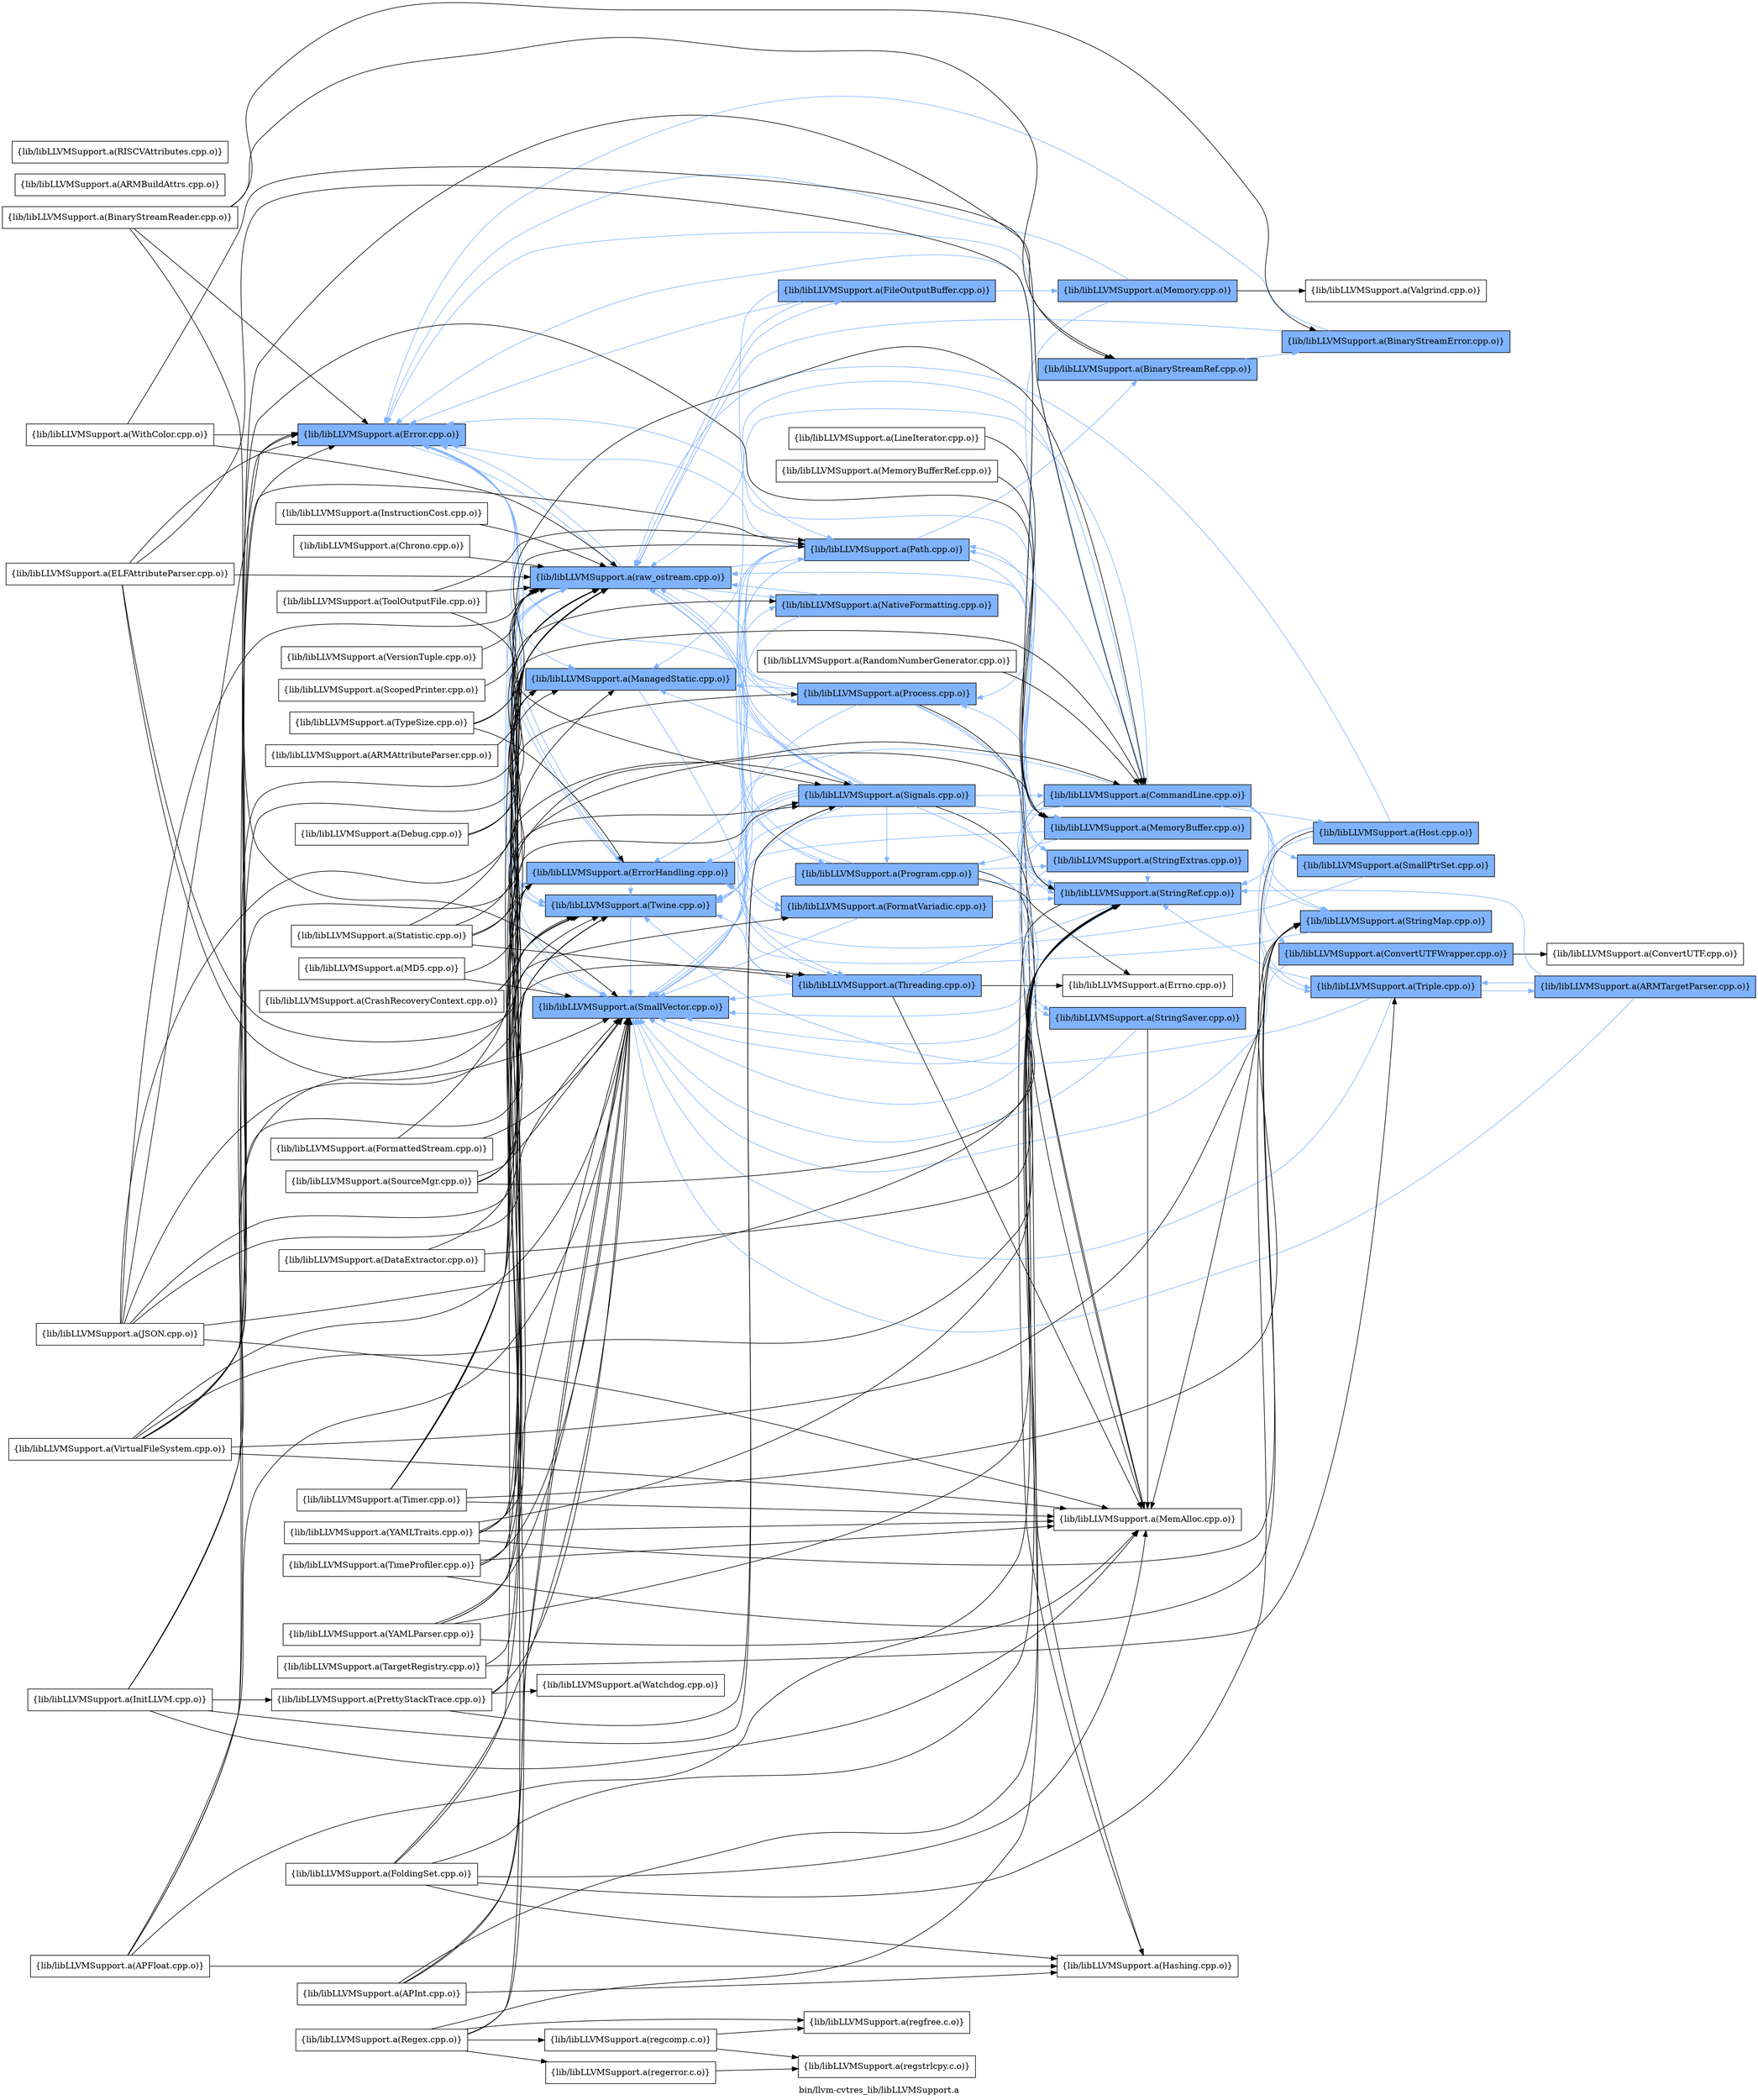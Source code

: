 digraph "bin/llvm-cvtres_lib/libLLVMSupport.a" {
	label="bin/llvm-cvtres_lib/libLLVMSupport.a";
	rankdir=LR;
	{ rank=same; Node0x56025f2bf998;  }
	{ rank=same; Node0x56025f2c0938; Node0x56025f2c2f58; Node0x56025f2c4038; Node0x56025f2c3a98; Node0x56025f2c7d78;  }
	{ rank=same; Node0x56025f2befe8; Node0x56025f2c2af8; Node0x56025f2c0d48; Node0x56025f2c14c8; Node0x56025f2c6518; Node0x56025f2bfc18; Node0x56025f2c01b8; Node0x56025f2bee58;  }
	{ rank=same; Node0x56025f2becc8; Node0x56025f2c2cd8; Node0x56025f2c34f8; Node0x56025f2c0e88; Node0x56025f2c25f8; Node0x56025f2c65b8; Node0x56025f2c27d8; Node0x56025f2c7648; Node0x56025f2be638; Node0x56025f2c1298;  }
	{ rank=same; Node0x56025f2be548; Node0x56025f2c4268; Node0x56025f2c2d78; Node0x56025f2c6f18; Node0x56025f2c6298; Node0x56025f2c0b18; Node0x56025f2c2918;  }
	{ rank=same; Node0x56025f2bf998;  }
	{ rank=same; Node0x56025f2c0938; Node0x56025f2c2f58; Node0x56025f2c4038; Node0x56025f2c3a98; Node0x56025f2c7d78;  }
	{ rank=same; Node0x56025f2befe8; Node0x56025f2c2af8; Node0x56025f2c0d48; Node0x56025f2c14c8; Node0x56025f2c6518; Node0x56025f2bfc18; Node0x56025f2c01b8; Node0x56025f2bee58;  }
	{ rank=same; Node0x56025f2becc8; Node0x56025f2c2cd8; Node0x56025f2c34f8; Node0x56025f2c0e88; Node0x56025f2c25f8; Node0x56025f2c65b8; Node0x56025f2c27d8; Node0x56025f2c7648; Node0x56025f2be638; Node0x56025f2c1298;  }
	{ rank=same; Node0x56025f2be548; Node0x56025f2c4268; Node0x56025f2c2d78; Node0x56025f2c6f18; Node0x56025f2c6298; Node0x56025f2c0b18; Node0x56025f2c2918;  }

	Node0x56025f2bf998 [shape=record,shape=box,group=1,style=filled,fillcolor="0.600000 0.5 1",label="{lib/libLLVMSupport.a(Error.cpp.o)}"];
	Node0x56025f2bf998 -> Node0x56025f2c0938[color="0.600000 0.5 1"];
	Node0x56025f2bf998 -> Node0x56025f2c2f58[color="0.600000 0.5 1"];
	Node0x56025f2bf998 -> Node0x56025f2c4038[color="0.600000 0.5 1"];
	Node0x56025f2bf998 -> Node0x56025f2c3a98[color="0.600000 0.5 1"];
	Node0x56025f2bf998 -> Node0x56025f2c7d78[color="0.600000 0.5 1"];
	Node0x56025f2c0d48 [shape=record,shape=box,group=1,style=filled,fillcolor="0.600000 0.5 1",label="{lib/libLLVMSupport.a(FileOutputBuffer.cpp.o)}"];
	Node0x56025f2c0d48 -> Node0x56025f2bf998[color="0.600000 0.5 1"];
	Node0x56025f2c0d48 -> Node0x56025f2c7d78[color="0.600000 0.5 1"];
	Node0x56025f2c0d48 -> Node0x56025f2c65b8[color="0.600000 0.5 1"];
	Node0x56025f2c0d48 -> Node0x56025f2bfc18[color="0.600000 0.5 1"];
	Node0x56025f2c2788 [shape=record,shape=box,group=0,label="{lib/libLLVMSupport.a(InitLLVM.cpp.o)}"];
	Node0x56025f2c2788 -> Node0x56025f2c0938;
	Node0x56025f2c2788 -> Node0x56025f2c2f58;
	Node0x56025f2c2788 -> Node0x56025f2c2cd8;
	Node0x56025f2c2788 -> Node0x56025f2c4f38;
	Node0x56025f2c2788 -> Node0x56025f2befe8;
	Node0x56025f2c2cd8 [shape=record,shape=box,group=0,label="{lib/libLLVMSupport.a(MemAlloc.cpp.o)}"];
	Node0x56025f2c34f8 [shape=record,shape=box,group=1,style=filled,fillcolor="0.600000 0.5 1",label="{lib/libLLVMSupport.a(MemoryBuffer.cpp.o)}"];
	Node0x56025f2c34f8 -> Node0x56025f2bf998[color="0.600000 0.5 1"];
	Node0x56025f2c34f8 -> Node0x56025f2c4038[color="0.600000 0.5 1"];
	Node0x56025f2c34f8 -> Node0x56025f2c3a98[color="0.600000 0.5 1"];
	Node0x56025f2c34f8 -> Node0x56025f2bfc18[color="0.600000 0.5 1"];
	Node0x56025f2c34f8 -> Node0x56025f2c01b8[color="0.600000 0.5 1"];
	Node0x56025f2c34f8 -> Node0x56025f2bee58[color="0.600000 0.5 1"];
	Node0x56025f2c3ae8 [shape=record,shape=box,group=0,label="{lib/libLLVMSupport.a(ScopedPrinter.cpp.o)}"];
	Node0x56025f2c3ae8 -> Node0x56025f2c7d78;
	Node0x56025f2c4038 [shape=record,shape=box,group=1,style=filled,fillcolor="0.600000 0.5 1",label="{lib/libLLVMSupport.a(SmallVector.cpp.o)}"];
	Node0x56025f2c4038 -> Node0x56025f2c0938[color="0.600000 0.5 1"];
	Node0x56025f2c0e88 [shape=record,shape=box,group=1,style=filled,fillcolor="0.600000 0.5 1",label="{lib/libLLVMSupport.a(StringRef.cpp.o)}"];
	Node0x56025f2c0e88 -> Node0x56025f2bf998[color="0.600000 0.5 1"];
	Node0x56025f2c0e88 -> Node0x56025f2c4038[color="0.600000 0.5 1"];
	Node0x56025f2c0e88 -> Node0x56025f2c7648;
	Node0x56025f2c3a98 [shape=record,shape=box,group=1,style=filled,fillcolor="0.600000 0.5 1",label="{lib/libLLVMSupport.a(Twine.cpp.o)}"];
	Node0x56025f2c3a98 -> Node0x56025f2c4038[color="0.600000 0.5 1"];
	Node0x56025f2c3a98 -> Node0x56025f2c7d78[color="0.600000 0.5 1"];
	Node0x56025f2c7d78 [shape=record,shape=box,group=1,style=filled,fillcolor="0.600000 0.5 1",label="{lib/libLLVMSupport.a(raw_ostream.cpp.o)}"];
	Node0x56025f2c7d78 -> Node0x56025f2bf998[color="0.600000 0.5 1"];
	Node0x56025f2c7d78 -> Node0x56025f2c0938[color="0.600000 0.5 1"];
	Node0x56025f2c7d78 -> Node0x56025f2c0d48[color="0.600000 0.5 1"];
	Node0x56025f2c7d78 -> Node0x56025f2c14c8[color="0.600000 0.5 1"];
	Node0x56025f2c7d78 -> Node0x56025f2c6518[color="0.600000 0.5 1"];
	Node0x56025f2c7d78 -> Node0x56025f2c4038[color="0.600000 0.5 1"];
	Node0x56025f2c7d78 -> Node0x56025f2c3a98[color="0.600000 0.5 1"];
	Node0x56025f2c7d78 -> Node0x56025f2bfc18[color="0.600000 0.5 1"];
	Node0x56025f2c7d78 -> Node0x56025f2c01b8[color="0.600000 0.5 1"];
	Node0x56025f2c7d78 -> Node0x56025f2bee58[color="0.600000 0.5 1"];
	Node0x56025f2bfc18 [shape=record,shape=box,group=1,style=filled,fillcolor="0.600000 0.5 1",label="{lib/libLLVMSupport.a(Path.cpp.o)}"];
	Node0x56025f2bfc18 -> Node0x56025f2c27d8[color="0.600000 0.5 1"];
	Node0x56025f2bfc18 -> Node0x56025f2bf998[color="0.600000 0.5 1"];
	Node0x56025f2bfc18 -> Node0x56025f2c4038[color="0.600000 0.5 1"];
	Node0x56025f2bfc18 -> Node0x56025f2c0e88[color="0.600000 0.5 1"];
	Node0x56025f2bfc18 -> Node0x56025f2c3a98[color="0.600000 0.5 1"];
	Node0x56025f2bfc18 -> Node0x56025f2c01b8[color="0.600000 0.5 1"];
	Node0x56025f2bfc18 -> Node0x56025f2befe8[color="0.600000 0.5 1"];
	Node0x56025f2c2918 [shape=record,shape=box,group=1,style=filled,fillcolor="0.600000 0.5 1",label="{lib/libLLVMSupport.a(BinaryStreamError.cpp.o)}"];
	Node0x56025f2c2918 -> Node0x56025f2bf998[color="0.600000 0.5 1"];
	Node0x56025f2c2918 -> Node0x56025f2c7d78[color="0.600000 0.5 1"];
	Node0x56025f2c2f08 [shape=record,shape=box,group=0,label="{lib/libLLVMSupport.a(BinaryStreamReader.cpp.o)}"];
	Node0x56025f2c2f08 -> Node0x56025f2c2918;
	Node0x56025f2c2f08 -> Node0x56025f2c27d8;
	Node0x56025f2c2f08 -> Node0x56025f2bf998;
	Node0x56025f2c2f08 -> Node0x56025f2c4038;
	Node0x56025f2c27d8 [shape=record,shape=box,group=1,style=filled,fillcolor="0.600000 0.5 1",label="{lib/libLLVMSupport.a(BinaryStreamRef.cpp.o)}"];
	Node0x56025f2c27d8 -> Node0x56025f2c2918[color="0.600000 0.5 1"];
	Node0x56025f2be548 [shape=record,shape=box,group=1,style=filled,fillcolor="0.600000 0.5 1",label="{lib/libLLVMSupport.a(ConvertUTFWrapper.cpp.o)}"];
	Node0x56025f2be548 -> Node0x56025f2be958;
	Node0x56025f2be548 -> Node0x56025f2c4038[color="0.600000 0.5 1"];
	Node0x56025f2c14c8 [shape=record,shape=box,group=1,style=filled,fillcolor="0.600000 0.5 1",label="{lib/libLLVMSupport.a(FormatVariadic.cpp.o)}"];
	Node0x56025f2c14c8 -> Node0x56025f2c4038[color="0.600000 0.5 1"];
	Node0x56025f2c14c8 -> Node0x56025f2c0e88[color="0.600000 0.5 1"];
	Node0x56025f2c6518 [shape=record,shape=box,group=1,style=filled,fillcolor="0.600000 0.5 1",label="{lib/libLLVMSupport.a(NativeFormatting.cpp.o)}"];
	Node0x56025f2c6518 -> Node0x56025f2c4038[color="0.600000 0.5 1"];
	Node0x56025f2c6518 -> Node0x56025f2c7d78[color="0.600000 0.5 1"];
	Node0x56025f2c2f58 [shape=record,shape=box,group=1,style=filled,fillcolor="0.600000 0.5 1",label="{lib/libLLVMSupport.a(ManagedStatic.cpp.o)}"];
	Node0x56025f2c2f58 -> Node0x56025f2c2af8[color="0.600000 0.5 1"];
	Node0x56025f2c6f18 [shape=record,shape=box,group=1,style=filled,fillcolor="0.600000 0.5 1",label="{lib/libLLVMSupport.a(Triple.cpp.o)}"];
	Node0x56025f2c6f18 -> Node0x56025f2c4038[color="0.600000 0.5 1"];
	Node0x56025f2c6f18 -> Node0x56025f2c0e88[color="0.600000 0.5 1"];
	Node0x56025f2c6f18 -> Node0x56025f2c4088[color="0.600000 0.5 1"];
	Node0x56025f2c6f18 -> Node0x56025f2c3a98[color="0.600000 0.5 1"];
	Node0x56025f2c0938 [shape=record,shape=box,group=1,style=filled,fillcolor="0.600000 0.5 1",label="{lib/libLLVMSupport.a(ErrorHandling.cpp.o)}"];
	Node0x56025f2c0938 -> Node0x56025f2c3a98[color="0.600000 0.5 1"];
	Node0x56025f2c0938 -> Node0x56025f2c7d78[color="0.600000 0.5 1"];
	Node0x56025f2c0938 -> Node0x56025f2befe8[color="0.600000 0.5 1"];
	Node0x56025f2c6298 [shape=record,shape=box,group=1,style=filled,fillcolor="0.600000 0.5 1",label="{lib/libLLVMSupport.a(Host.cpp.o)}"];
	Node0x56025f2c6298 -> Node0x56025f2c2cd8;
	Node0x56025f2c6298 -> Node0x56025f2c2d78[color="0.600000 0.5 1"];
	Node0x56025f2c6298 -> Node0x56025f2c0e88[color="0.600000 0.5 1"];
	Node0x56025f2c6298 -> Node0x56025f2c6f18[color="0.600000 0.5 1"];
	Node0x56025f2c6298 -> Node0x56025f2c7d78[color="0.600000 0.5 1"];
	Node0x56025f2c1a18 [shape=record,shape=box,group=0,label="{lib/libLLVMSupport.a(ARMBuildAttrs.cpp.o)}"];
	Node0x56025f2c4a38 [shape=record,shape=box,group=0,label="{lib/libLLVMSupport.a(RISCVAttributes.cpp.o)}"];
	Node0x56025f2c2d78 [shape=record,shape=box,group=1,style=filled,fillcolor="0.600000 0.5 1",label="{lib/libLLVMSupport.a(StringMap.cpp.o)}"];
	Node0x56025f2c2d78 -> Node0x56025f2c0938[color="0.600000 0.5 1"];
	Node0x56025f2c4268 [shape=record,shape=box,group=1,style=filled,fillcolor="0.600000 0.5 1",label="{lib/libLLVMSupport.a(SmallPtrSet.cpp.o)}"];
	Node0x56025f2c4268 -> Node0x56025f2c0938[color="0.600000 0.5 1"];
	Node0x56025f2c1298 [shape=record,shape=box,group=1,style=filled,fillcolor="0.600000 0.5 1",label="{lib/libLLVMSupport.a(StringSaver.cpp.o)}"];
	Node0x56025f2c1298 -> Node0x56025f2c2cd8;
	Node0x56025f2c1298 -> Node0x56025f2c4038[color="0.600000 0.5 1"];
	Node0x56025f2c11f8 [shape=record,shape=box,group=0,label="{lib/libLLVMSupport.a(ARMAttributeParser.cpp.o)}"];
	Node0x56025f2c11f8 -> Node0x56025f2c7d78;
	Node0x56025f2becc8 [shape=record,shape=box,group=1,style=filled,fillcolor="0.600000 0.5 1",label="{lib/libLLVMSupport.a(CommandLine.cpp.o)}"];
	Node0x56025f2becc8 -> Node0x56025f2be548[color="0.600000 0.5 1"];
	Node0x56025f2becc8 -> Node0x56025f2bf998[color="0.600000 0.5 1"];
	Node0x56025f2becc8 -> Node0x56025f2c0938[color="0.600000 0.5 1"];
	Node0x56025f2becc8 -> Node0x56025f2c2f58[color="0.600000 0.5 1"];
	Node0x56025f2becc8 -> Node0x56025f2c2cd8;
	Node0x56025f2becc8 -> Node0x56025f2c4268[color="0.600000 0.5 1"];
	Node0x56025f2becc8 -> Node0x56025f2c4038[color="0.600000 0.5 1"];
	Node0x56025f2becc8 -> Node0x56025f2c2d78[color="0.600000 0.5 1"];
	Node0x56025f2becc8 -> Node0x56025f2c1298[color="0.600000 0.5 1"];
	Node0x56025f2becc8 -> Node0x56025f2c0e88[color="0.600000 0.5 1"];
	Node0x56025f2becc8 -> Node0x56025f2c6f18[color="0.600000 0.5 1"];
	Node0x56025f2becc8 -> Node0x56025f2c3a98[color="0.600000 0.5 1"];
	Node0x56025f2becc8 -> Node0x56025f2c7d78[color="0.600000 0.5 1"];
	Node0x56025f2becc8 -> Node0x56025f2c6298[color="0.600000 0.5 1"];
	Node0x56025f2becc8 -> Node0x56025f2bfc18[color="0.600000 0.5 1"];
	Node0x56025f2be958 [shape=record,shape=box,group=0,label="{lib/libLLVMSupport.a(ConvertUTF.cpp.o)}"];
	Node0x56025f2c0988 [shape=record,shape=box,group=0,label="{lib/libLLVMSupport.a(DataExtractor.cpp.o)}"];
	Node0x56025f2c0988 -> Node0x56025f2c0e88;
	Node0x56025f2c0988 -> Node0x56025f2c7d78;
	Node0x56025f2bf4e8 [shape=record,shape=box,group=0,label="{lib/libLLVMSupport.a(ELFAttributeParser.cpp.o)}"];
	Node0x56025f2bf4e8 -> Node0x56025f2bf998;
	Node0x56025f2bf4e8 -> Node0x56025f2c4038;
	Node0x56025f2bf4e8 -> Node0x56025f2c0e88;
	Node0x56025f2bf4e8 -> Node0x56025f2c3a98;
	Node0x56025f2bf4e8 -> Node0x56025f2c7d78;
	Node0x56025f2befe8 [shape=record,shape=box,group=1,style=filled,fillcolor="0.600000 0.5 1",label="{lib/libLLVMSupport.a(Signals.cpp.o)}"];
	Node0x56025f2befe8 -> Node0x56025f2becc8[color="0.600000 0.5 1"];
	Node0x56025f2befe8 -> Node0x56025f2c0938[color="0.600000 0.5 1"];
	Node0x56025f2befe8 -> Node0x56025f2c14c8[color="0.600000 0.5 1"];
	Node0x56025f2befe8 -> Node0x56025f2c2f58[color="0.600000 0.5 1"];
	Node0x56025f2befe8 -> Node0x56025f2c2cd8;
	Node0x56025f2befe8 -> Node0x56025f2c34f8[color="0.600000 0.5 1"];
	Node0x56025f2befe8 -> Node0x56025f2c6518[color="0.600000 0.5 1"];
	Node0x56025f2befe8 -> Node0x56025f2c4038[color="0.600000 0.5 1"];
	Node0x56025f2befe8 -> Node0x56025f2c0e88[color="0.600000 0.5 1"];
	Node0x56025f2befe8 -> Node0x56025f2c3a98[color="0.600000 0.5 1"];
	Node0x56025f2befe8 -> Node0x56025f2c7d78[color="0.600000 0.5 1"];
	Node0x56025f2befe8 -> Node0x56025f2bfc18[color="0.600000 0.5 1"];
	Node0x56025f2befe8 -> Node0x56025f2bee58[color="0.600000 0.5 1"];
	Node0x56025f2befe8 -> Node0x56025f2c2af8[color="0.600000 0.5 1"];
	Node0x56025f2c1018 [shape=record,shape=box,group=0,label="{lib/libLLVMSupport.a(Debug.cpp.o)}"];
	Node0x56025f2c1018 -> Node0x56025f2c2f58;
	Node0x56025f2c1018 -> Node0x56025f2c7d78;
	Node0x56025f2c65b8 [shape=record,shape=box,group=1,style=filled,fillcolor="0.600000 0.5 1",label="{lib/libLLVMSupport.a(Memory.cpp.o)}"];
	Node0x56025f2c65b8 -> Node0x56025f2bf998[color="0.600000 0.5 1"];
	Node0x56025f2c65b8 -> Node0x56025f2c01b8[color="0.600000 0.5 1"];
	Node0x56025f2c65b8 -> Node0x56025f2c0b18;
	Node0x56025f2c4f38 [shape=record,shape=box,group=0,label="{lib/libLLVMSupport.a(PrettyStackTrace.cpp.o)}"];
	Node0x56025f2c4f38 -> Node0x56025f2c4038;
	Node0x56025f2c4f38 -> Node0x56025f2c7d78;
	Node0x56025f2c4f38 -> Node0x56025f2befe8;
	Node0x56025f2c4f38 -> Node0x56025f2c1388;
	Node0x56025f2c2af8 [shape=record,shape=box,group=1,style=filled,fillcolor="0.600000 0.5 1",label="{lib/libLLVMSupport.a(Threading.cpp.o)}"];
	Node0x56025f2c2af8 -> Node0x56025f2c0938[color="0.600000 0.5 1"];
	Node0x56025f2c2af8 -> Node0x56025f2c2cd8;
	Node0x56025f2c2af8 -> Node0x56025f2c4038[color="0.600000 0.5 1"];
	Node0x56025f2c2af8 -> Node0x56025f2c0e88[color="0.600000 0.5 1"];
	Node0x56025f2c2af8 -> Node0x56025f2c3a98[color="0.600000 0.5 1"];
	Node0x56025f2c2af8 -> Node0x56025f2c25f8;
	Node0x56025f2c01b8 [shape=record,shape=box,group=1,style=filled,fillcolor="0.600000 0.5 1",label="{lib/libLLVMSupport.a(Process.cpp.o)}"];
	Node0x56025f2c01b8 -> Node0x56025f2bf998[color="0.600000 0.5 1"];
	Node0x56025f2c01b8 -> Node0x56025f2c2f58[color="0.600000 0.5 1"];
	Node0x56025f2c01b8 -> Node0x56025f2c4038[color="0.600000 0.5 1"];
	Node0x56025f2c01b8 -> Node0x56025f2c0e88[color="0.600000 0.5 1"];
	Node0x56025f2c01b8 -> Node0x56025f2c7648;
	Node0x56025f2c01b8 -> Node0x56025f2bfc18[color="0.600000 0.5 1"];
	Node0x56025f2c01b8 -> Node0x56025f2be638[color="0.600000 0.5 1"];
	Node0x56025f2bee58 [shape=record,shape=box,group=1,style=filled,fillcolor="0.600000 0.5 1",label="{lib/libLLVMSupport.a(Program.cpp.o)}"];
	Node0x56025f2bee58 -> Node0x56025f2c2cd8;
	Node0x56025f2bee58 -> Node0x56025f2c4038[color="0.600000 0.5 1"];
	Node0x56025f2bee58 -> Node0x56025f2c1298[color="0.600000 0.5 1"];
	Node0x56025f2bee58 -> Node0x56025f2c0e88[color="0.600000 0.5 1"];
	Node0x56025f2bee58 -> Node0x56025f2c7d78[color="0.600000 0.5 1"];
	Node0x56025f2bee58 -> Node0x56025f2bfc18[color="0.600000 0.5 1"];
	Node0x56025f2bee58 -> Node0x56025f2be638[color="0.600000 0.5 1"];
	Node0x56025f2bee58 -> Node0x56025f2c25f8;
	Node0x56025f2c1388 [shape=record,shape=box,group=0,label="{lib/libLLVMSupport.a(Watchdog.cpp.o)}"];
	Node0x56025f2c2198 [shape=record,shape=box,group=0,label="{lib/libLLVMSupport.a(SourceMgr.cpp.o)}"];
	Node0x56025f2c2198 -> Node0x56025f2c34f8;
	Node0x56025f2c2198 -> Node0x56025f2c4038;
	Node0x56025f2c2198 -> Node0x56025f2c0e88;
	Node0x56025f2c2198 -> Node0x56025f2c3a98;
	Node0x56025f2c2198 -> Node0x56025f2c7d78;
	Node0x56025f2c7648 [shape=record,shape=box,group=0,label="{lib/libLLVMSupport.a(Hashing.cpp.o)}"];
	Node0x56025f2c6608 [shape=record,shape=box,group=0,label="{lib/libLLVMSupport.a(APFloat.cpp.o)}"];
	Node0x56025f2c6608 -> Node0x56025f2bf998;
	Node0x56025f2c6608 -> Node0x56025f2c4038;
	Node0x56025f2c6608 -> Node0x56025f2c0e88;
	Node0x56025f2c6608 -> Node0x56025f2c7648;
	Node0x56025f2c6608 -> Node0x56025f2c7d78;
	Node0x56025f2c5e88 [shape=record,shape=box,group=0,label="{lib/libLLVMSupport.a(APInt.cpp.o)}"];
	Node0x56025f2c5e88 -> Node0x56025f2c4038;
	Node0x56025f2c5e88 -> Node0x56025f2c0e88;
	Node0x56025f2c5e88 -> Node0x56025f2c7648;
	Node0x56025f2c5e88 -> Node0x56025f2c7d78;
	Node0x56025f2c7dc8 [shape=record,shape=box,group=0,label="{lib/libLLVMSupport.a(FoldingSet.cpp.o)}"];
	Node0x56025f2c7dc8 -> Node0x56025f2c0938;
	Node0x56025f2c7dc8 -> Node0x56025f2c2cd8;
	Node0x56025f2c7dc8 -> Node0x56025f2c4038;
	Node0x56025f2c7dc8 -> Node0x56025f2c2d78;
	Node0x56025f2c7dc8 -> Node0x56025f2c0e88;
	Node0x56025f2c7dc8 -> Node0x56025f2c7648;
	Node0x56025f2c4088 [shape=record,shape=box,group=1,style=filled,fillcolor="0.600000 0.5 1",label="{lib/libLLVMSupport.a(ARMTargetParser.cpp.o)}"];
	Node0x56025f2c4088 -> Node0x56025f2c4038[color="0.600000 0.5 1"];
	Node0x56025f2c4088 -> Node0x56025f2c0e88[color="0.600000 0.5 1"];
	Node0x56025f2c4088 -> Node0x56025f2c6f18[color="0.600000 0.5 1"];
	Node0x56025f2c3368 [shape=record,shape=box,group=0,label="{lib/libLLVMSupport.a(TypeSize.cpp.o)}"];
	Node0x56025f2c3368 -> Node0x56025f2becc8;
	Node0x56025f2c3368 -> Node0x56025f2c0938;
	Node0x56025f2c3368 -> Node0x56025f2c7d78;
	Node0x56025f2c53e8 [shape=record,shape=box,group=0,label="{lib/libLLVMSupport.a(VirtualFileSystem.cpp.o)}"];
	Node0x56025f2c53e8 -> Node0x56025f2c27d8;
	Node0x56025f2c53e8 -> Node0x56025f2bf998;
	Node0x56025f2c53e8 -> Node0x56025f2c2cd8;
	Node0x56025f2c53e8 -> Node0x56025f2c34f8;
	Node0x56025f2c53e8 -> Node0x56025f2c4038;
	Node0x56025f2c53e8 -> Node0x56025f2c2d78;
	Node0x56025f2c53e8 -> Node0x56025f2c0e88;
	Node0x56025f2c53e8 -> Node0x56025f2c3a98;
	Node0x56025f2c53e8 -> Node0x56025f2c7d78;
	Node0x56025f2c53e8 -> Node0x56025f2bfc18;
	Node0x56025f2c4c68 [shape=record,shape=box,group=0,label="{lib/libLLVMSupport.a(WithColor.cpp.o)}"];
	Node0x56025f2c4c68 -> Node0x56025f2becc8;
	Node0x56025f2c4c68 -> Node0x56025f2bf998;
	Node0x56025f2c4c68 -> Node0x56025f2c7d78;
	Node0x56025f2c1f68 [shape=record,shape=box,group=0,label="{lib/libLLVMSupport.a(YAMLParser.cpp.o)}"];
	Node0x56025f2c1f68 -> Node0x56025f2c0938;
	Node0x56025f2c1f68 -> Node0x56025f2c2cd8;
	Node0x56025f2c1f68 -> Node0x56025f2c4038;
	Node0x56025f2c1f68 -> Node0x56025f2c0e88;
	Node0x56025f2c1f68 -> Node0x56025f2c7d78;
	Node0x56025f2c0b18 [shape=record,shape=box,group=0,label="{lib/libLLVMSupport.a(Valgrind.cpp.o)}"];
	Node0x56025f2bf948 [shape=record,shape=box,group=0,label="{lib/libLLVMSupport.a(MD5.cpp.o)}"];
	Node0x56025f2bf948 -> Node0x56025f2c4038;
	Node0x56025f2bf948 -> Node0x56025f2c7d78;
	Node0x56025f2be638 [shape=record,shape=box,group=1,style=filled,fillcolor="0.600000 0.5 1",label="{lib/libLLVMSupport.a(StringExtras.cpp.o)}"];
	Node0x56025f2be638 -> Node0x56025f2c4038[color="0.600000 0.5 1"];
	Node0x56025f2be638 -> Node0x56025f2c0e88[color="0.600000 0.5 1"];
	Node0x56025f2be638 -> Node0x56025f2c7d78[color="0.600000 0.5 1"];
	Node0x56025f2be908 [shape=record,shape=box,group=0,label="{lib/libLLVMSupport.a(CrashRecoveryContext.cpp.o)}"];
	Node0x56025f2be908 -> Node0x56025f2c2f58;
	Node0x56025f2be908 -> Node0x56025f2c01b8;
	Node0x56025f2be908 -> Node0x56025f2befe8;
	Node0x56025f2c25f8 [shape=record,shape=box,group=0,label="{lib/libLLVMSupport.a(Errno.cpp.o)}"];
	Node0x56025f2bf538 [shape=record,shape=box,group=0,label="{lib/libLLVMSupport.a(TargetRegistry.cpp.o)}"];
	Node0x56025f2bf538 -> Node0x56025f2c6f18;
	Node0x56025f2bf538 -> Node0x56025f2c7d78;
	Node0x56025f2c46c8 [shape=record,shape=box,group=0,label="{lib/libLLVMSupport.a(MemoryBufferRef.cpp.o)}"];
	Node0x56025f2c46c8 -> Node0x56025f2c34f8;
	Node0x56025f2c34a8 [shape=record,shape=box,group=0,label="{lib/libLLVMSupport.a(FormattedStream.cpp.o)}"];
	Node0x56025f2c34a8 -> Node0x56025f2c4038;
	Node0x56025f2c34a8 -> Node0x56025f2c7d78;
	Node0x56025f2c4da8 [shape=record,shape=box,group=0,label="{lib/libLLVMSupport.a(Regex.cpp.o)}"];
	Node0x56025f2c4da8 -> Node0x56025f2c4038;
	Node0x56025f2c4da8 -> Node0x56025f2c0e88;
	Node0x56025f2c4da8 -> Node0x56025f2c3a98;
	Node0x56025f2c4da8 -> Node0x56025f2c6e78;
	Node0x56025f2c4da8 -> Node0x56025f2c5e38;
	Node0x56025f2c4da8 -> Node0x56025f2c7f58;
	Node0x56025f2c6e78 [shape=record,shape=box,group=0,label="{lib/libLLVMSupport.a(regcomp.c.o)}"];
	Node0x56025f2c6e78 -> Node0x56025f2c6658;
	Node0x56025f2c6e78 -> Node0x56025f2c5e38;
	Node0x56025f2c5e38 [shape=record,shape=box,group=0,label="{lib/libLLVMSupport.a(regfree.c.o)}"];
	Node0x56025f2c7f58 [shape=record,shape=box,group=0,label="{lib/libLLVMSupport.a(regerror.c.o)}"];
	Node0x56025f2c7f58 -> Node0x56025f2c6658;
	Node0x56025f2c6658 [shape=record,shape=box,group=0,label="{lib/libLLVMSupport.a(regstrlcpy.c.o)}"];
	Node0x56025f2c40d8 [shape=record,shape=box,group=0,label="{lib/libLLVMSupport.a(InstructionCost.cpp.o)}"];
	Node0x56025f2c40d8 -> Node0x56025f2c7d78;
	Node0x56025f2bfb78 [shape=record,shape=box,group=0,label="{lib/libLLVMSupport.a(ToolOutputFile.cpp.o)}"];
	Node0x56025f2bfb78 -> Node0x56025f2c7d78;
	Node0x56025f2bfb78 -> Node0x56025f2bfc18;
	Node0x56025f2bfb78 -> Node0x56025f2befe8;
	Node0x56025f2c2648 [shape=record,shape=box,group=0,label="{lib/libLLVMSupport.a(RandomNumberGenerator.cpp.o)}"];
	Node0x56025f2c2648 -> Node0x56025f2becc8;
	Node0x56025f2c7f08 [shape=record,shape=box,group=0,label="{lib/libLLVMSupport.a(Statistic.cpp.o)}"];
	Node0x56025f2c7f08 -> Node0x56025f2becc8;
	Node0x56025f2c7f08 -> Node0x56025f2c2f58;
	Node0x56025f2c7f08 -> Node0x56025f2c7d78;
	Node0x56025f2c7f08 -> Node0x56025f2befe8;
	Node0x56025f2c7f08 -> Node0x56025f2c2af8;
	Node0x56025f2c7698 [shape=record,shape=box,group=0,label="{lib/libLLVMSupport.a(Timer.cpp.o)}"];
	Node0x56025f2c7698 -> Node0x56025f2becc8;
	Node0x56025f2c7698 -> Node0x56025f2c2f58;
	Node0x56025f2c7698 -> Node0x56025f2c2cd8;
	Node0x56025f2c7698 -> Node0x56025f2c2d78;
	Node0x56025f2c7698 -> Node0x56025f2c7d78;
	Node0x56025f2c7698 -> Node0x56025f2befe8;
	Node0x56025f2c7698 -> Node0x56025f2c2af8;
	Node0x56025f2c7d28 [shape=record,shape=box,group=0,label="{lib/libLLVMSupport.a(TimeProfiler.cpp.o)}"];
	Node0x56025f2c7d28 -> Node0x56025f2c2cd8;
	Node0x56025f2c7d28 -> Node0x56025f2c4038;
	Node0x56025f2c7d28 -> Node0x56025f2c2d78;
	Node0x56025f2c7d28 -> Node0x56025f2c3a98;
	Node0x56025f2c7d28 -> Node0x56025f2c7d78;
	Node0x56025f2c7d28 -> Node0x56025f2bfc18;
	Node0x56025f2c75a8 [shape=record,shape=box,group=0,label="{lib/libLLVMSupport.a(JSON.cpp.o)}"];
	Node0x56025f2c75a8 -> Node0x56025f2bf998;
	Node0x56025f2c75a8 -> Node0x56025f2c14c8;
	Node0x56025f2c75a8 -> Node0x56025f2c2cd8;
	Node0x56025f2c75a8 -> Node0x56025f2c6518;
	Node0x56025f2c75a8 -> Node0x56025f2c4038;
	Node0x56025f2c75a8 -> Node0x56025f2c0e88;
	Node0x56025f2c75a8 -> Node0x56025f2c3a98;
	Node0x56025f2c75a8 -> Node0x56025f2c7d78;
	Node0x56025f2be318 [shape=record,shape=box,group=0,label="{lib/libLLVMSupport.a(Chrono.cpp.o)}"];
	Node0x56025f2be318 -> Node0x56025f2c7d78;
	Node0x56025f2c3188 [shape=record,shape=box,group=0,label="{lib/libLLVMSupport.a(YAMLTraits.cpp.o)}"];
	Node0x56025f2c3188 -> Node0x56025f2c0938;
	Node0x56025f2c3188 -> Node0x56025f2c2cd8;
	Node0x56025f2c3188 -> Node0x56025f2c4038;
	Node0x56025f2c3188 -> Node0x56025f2c2d78;
	Node0x56025f2c3188 -> Node0x56025f2c0e88;
	Node0x56025f2c3188 -> Node0x56025f2c3a98;
	Node0x56025f2c3188 -> Node0x56025f2c7d78;
	Node0x56025f2c2508 [shape=record,shape=box,group=0,label="{lib/libLLVMSupport.a(LineIterator.cpp.o)}"];
	Node0x56025f2c2508 -> Node0x56025f2c34f8;
	Node0x56025f2c1f18 [shape=record,shape=box,group=0,label="{lib/libLLVMSupport.a(VersionTuple.cpp.o)}"];
	Node0x56025f2c1f18 -> Node0x56025f2c7d78;
}
